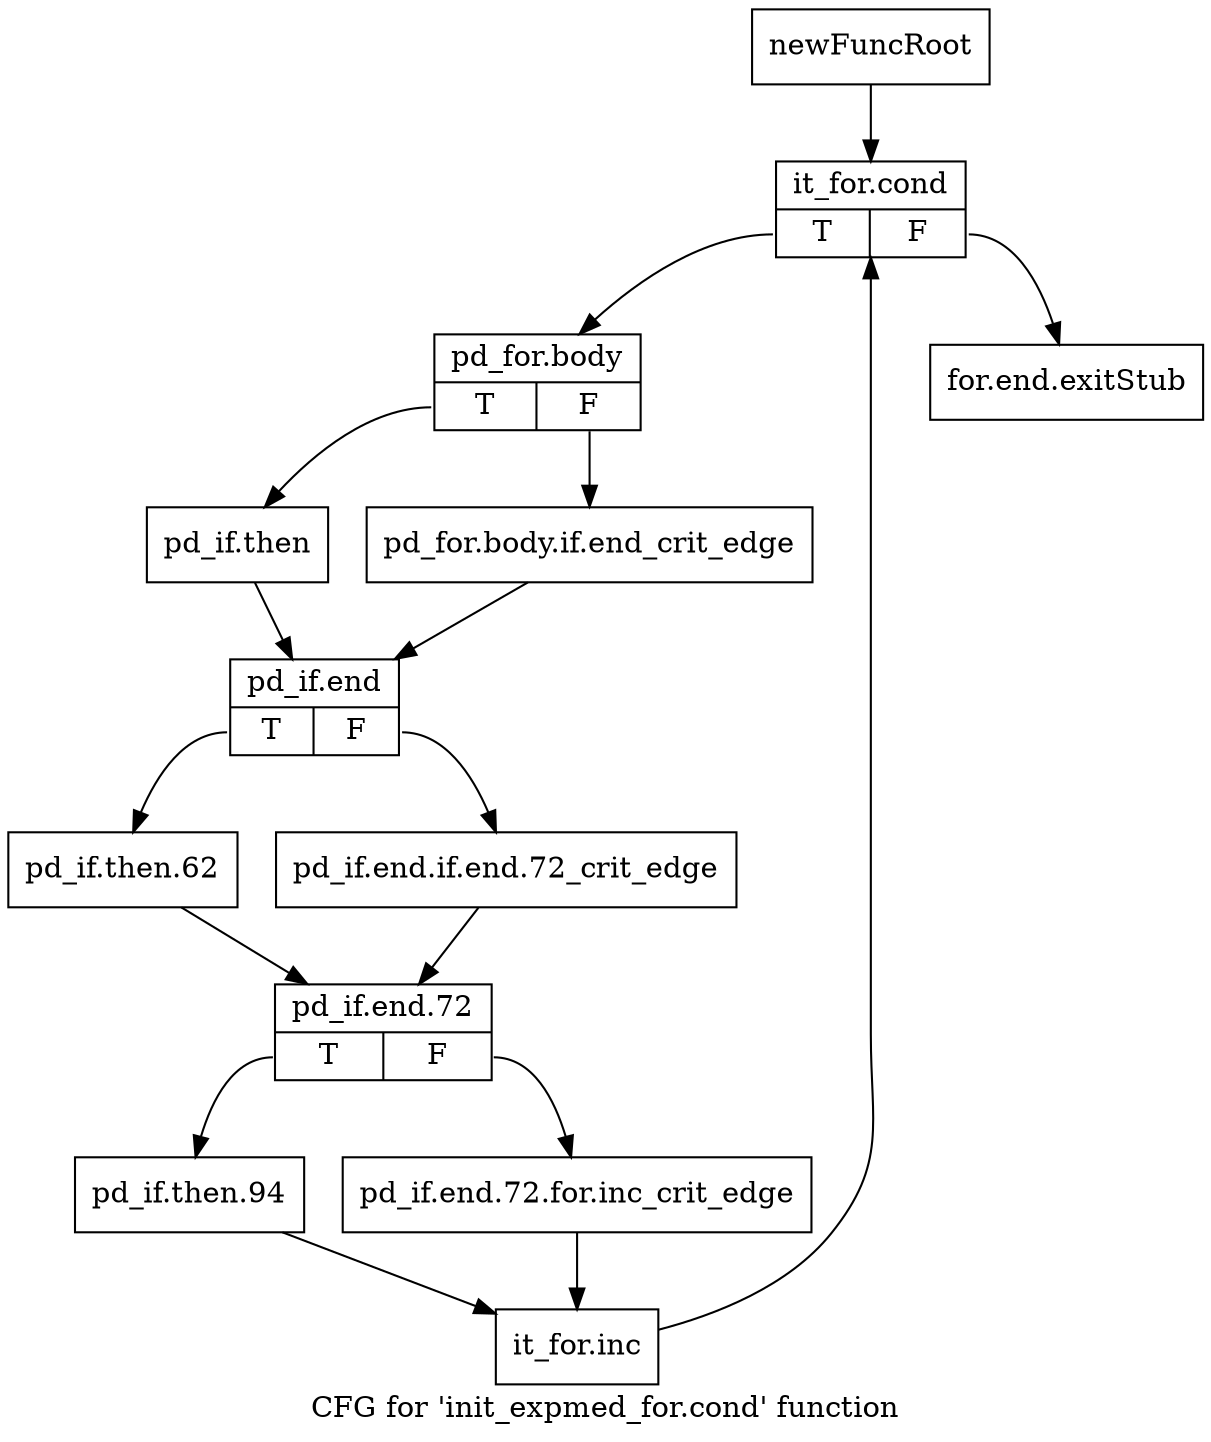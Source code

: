 digraph "CFG for 'init_expmed_for.cond' function" {
	label="CFG for 'init_expmed_for.cond' function";

	Node0xad0bea0 [shape=record,label="{newFuncRoot}"];
	Node0xad0bea0 -> Node0xad0bf40;
	Node0xad0bef0 [shape=record,label="{for.end.exitStub}"];
	Node0xad0bf40 [shape=record,label="{it_for.cond|{<s0>T|<s1>F}}"];
	Node0xad0bf40:s0 -> Node0xad0bf90;
	Node0xad0bf40:s1 -> Node0xad0bef0;
	Node0xad0bf90 [shape=record,label="{pd_for.body|{<s0>T|<s1>F}}"];
	Node0xad0bf90:s0 -> Node0xad0c030;
	Node0xad0bf90:s1 -> Node0xad0bfe0;
	Node0xad0bfe0 [shape=record,label="{pd_for.body.if.end_crit_edge}"];
	Node0xad0bfe0 -> Node0xad0c080;
	Node0xad0c030 [shape=record,label="{pd_if.then}"];
	Node0xad0c030 -> Node0xad0c080;
	Node0xad0c080 [shape=record,label="{pd_if.end|{<s0>T|<s1>F}}"];
	Node0xad0c080:s0 -> Node0xad0c120;
	Node0xad0c080:s1 -> Node0xad0c0d0;
	Node0xad0c0d0 [shape=record,label="{pd_if.end.if.end.72_crit_edge}"];
	Node0xad0c0d0 -> Node0xad0c170;
	Node0xad0c120 [shape=record,label="{pd_if.then.62}"];
	Node0xad0c120 -> Node0xad0c170;
	Node0xad0c170 [shape=record,label="{pd_if.end.72|{<s0>T|<s1>F}}"];
	Node0xad0c170:s0 -> Node0xad0c210;
	Node0xad0c170:s1 -> Node0xad0c1c0;
	Node0xad0c1c0 [shape=record,label="{pd_if.end.72.for.inc_crit_edge}"];
	Node0xad0c1c0 -> Node0xad0c260;
	Node0xad0c210 [shape=record,label="{pd_if.then.94}"];
	Node0xad0c210 -> Node0xad0c260;
	Node0xad0c260 [shape=record,label="{it_for.inc}"];
	Node0xad0c260 -> Node0xad0bf40;
}
